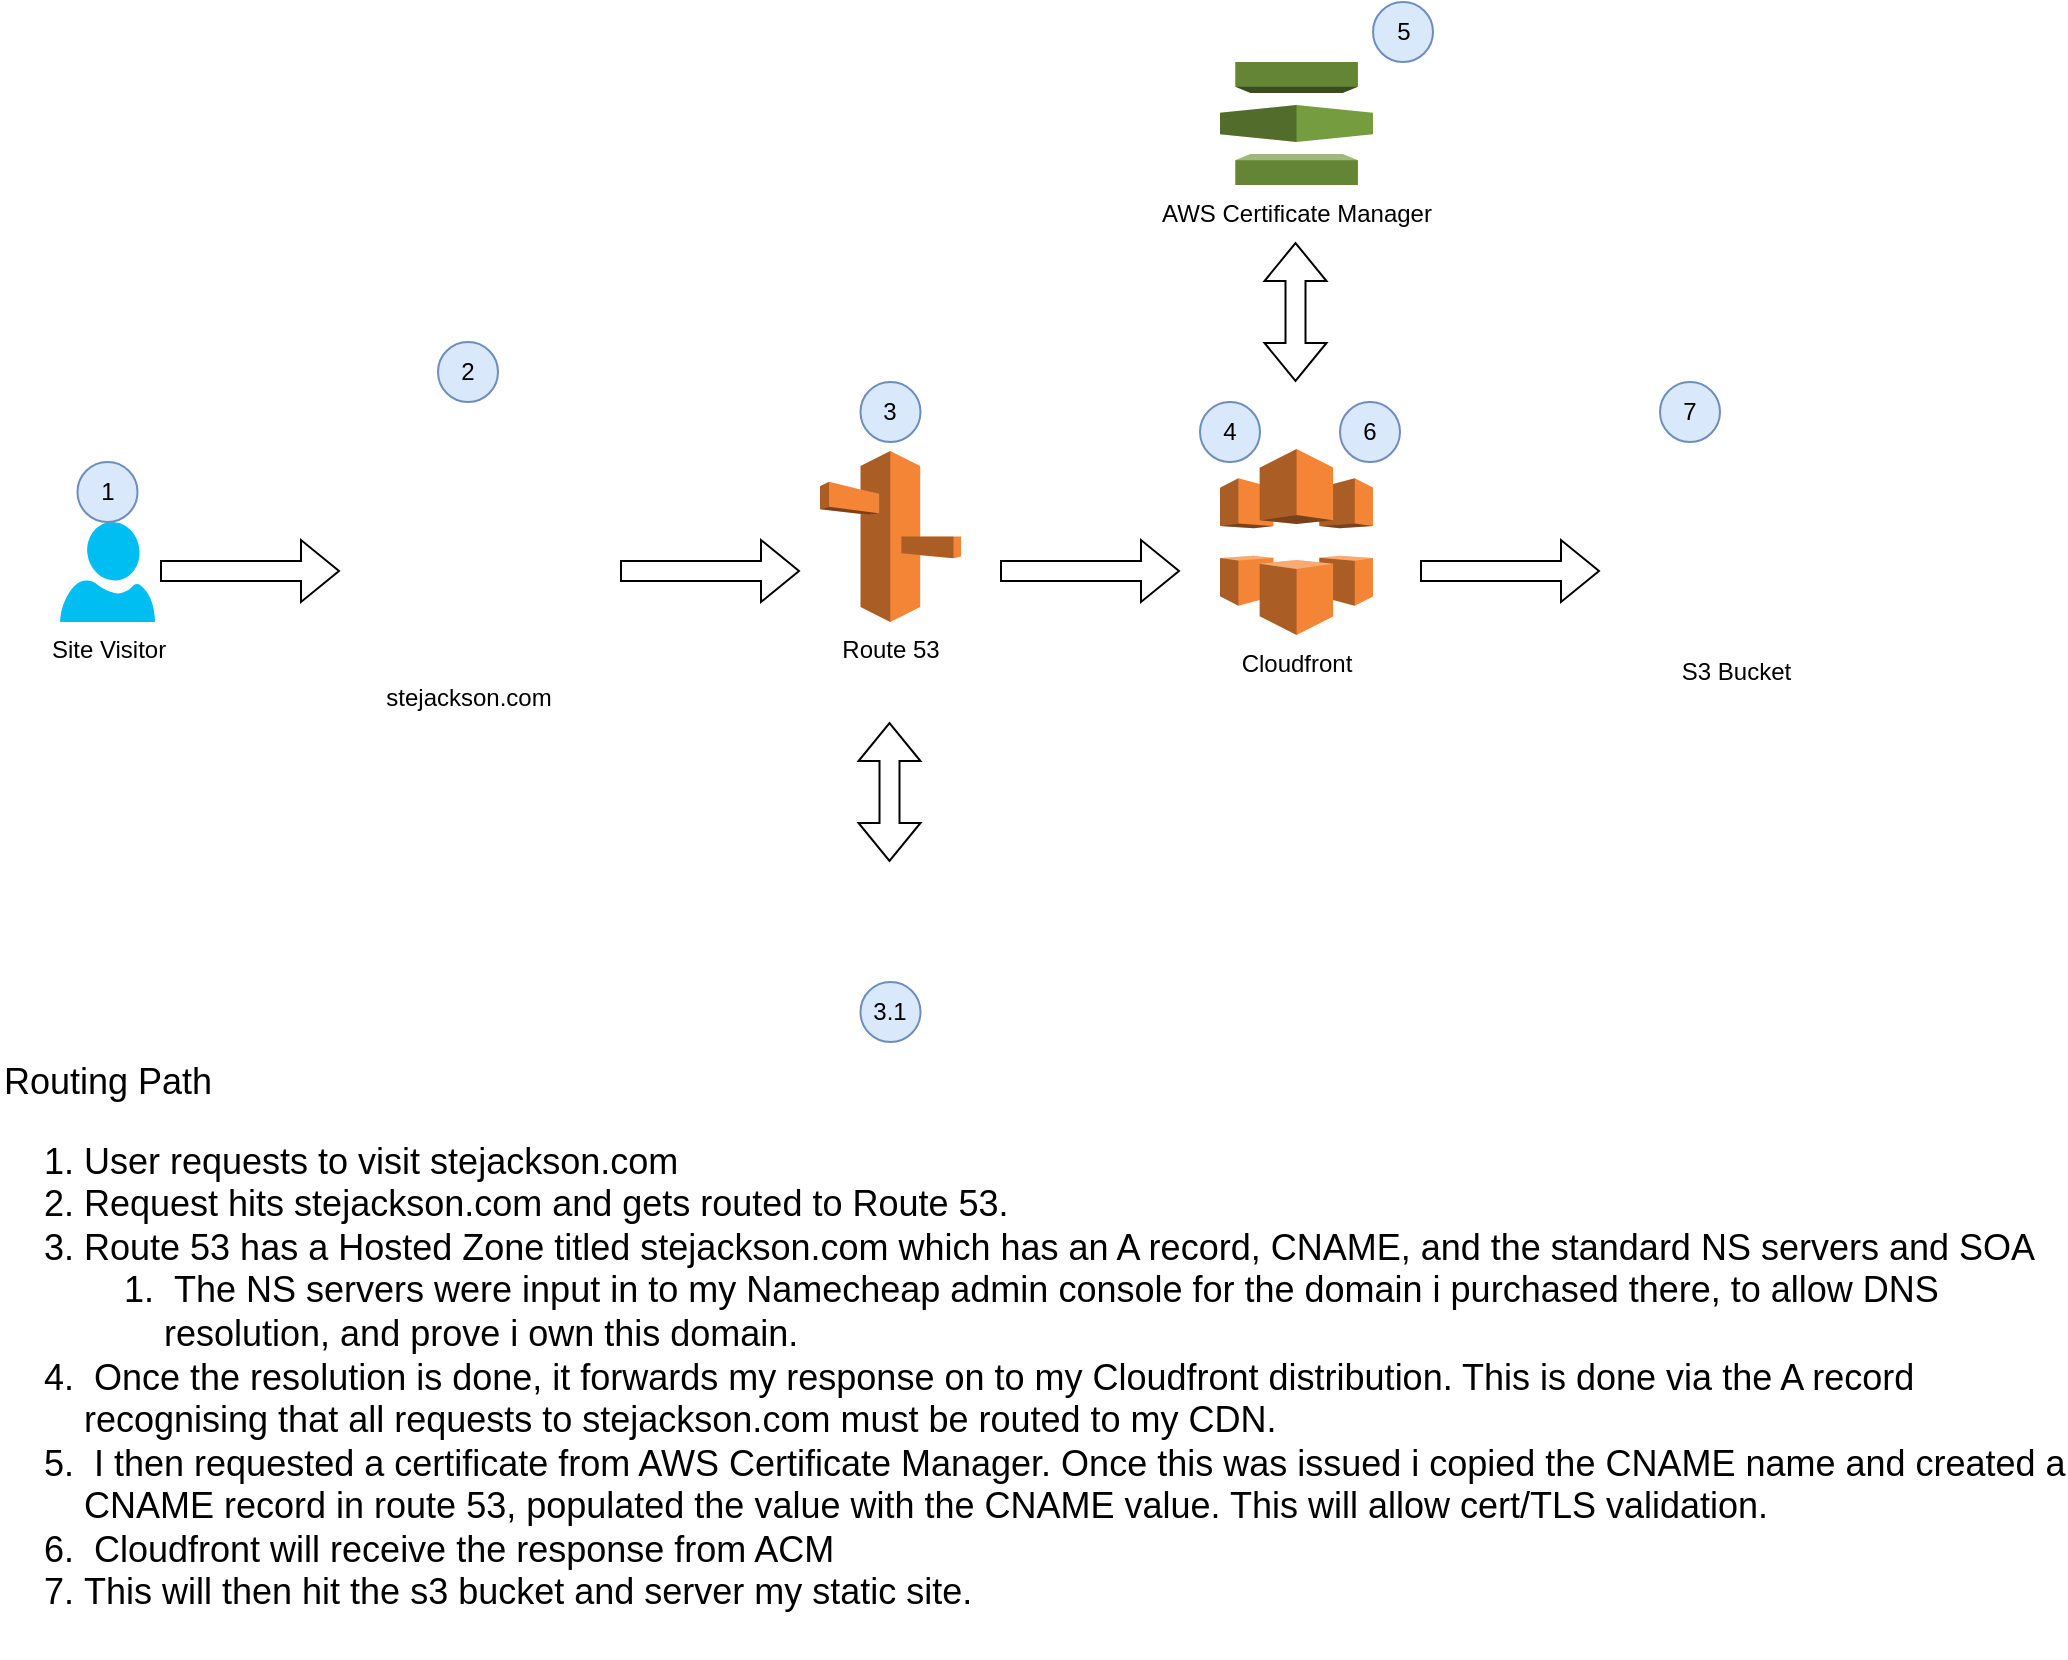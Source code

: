<mxfile version="24.1.0" type="device">
  <diagram name="Page-1" id="fKqLV18iu5lFmGmaRMh4">
    <mxGraphModel dx="1242" dy="722" grid="1" gridSize="10" guides="1" tooltips="1" connect="1" arrows="1" fold="1" page="1" pageScale="1" pageWidth="827" pageHeight="1169" math="0" shadow="0">
      <root>
        <mxCell id="0" />
        <mxCell id="1" parent="0" />
        <mxCell id="MNxx_mJBA3z7f61Xm1qV-3" value="stejackson.com" style="shape=image;html=1;verticalAlign=top;verticalLabelPosition=bottom;labelBackgroundColor=#ffffff;imageAspect=0;aspect=fixed;image=https://cdn1.iconfinder.com/data/icons/nuove/128x128/filesystems/www.png" vertex="1" parent="1">
          <mxGeometry x="210" y="266" width="128" height="128" as="geometry" />
        </mxCell>
        <mxCell id="MNxx_mJBA3z7f61Xm1qV-5" value="Site Visitor" style="verticalLabelPosition=bottom;html=1;verticalAlign=top;align=center;strokeColor=none;fillColor=#00BEF2;shape=mxgraph.azure.user;" vertex="1" parent="1">
          <mxGeometry x="70" y="320" width="47.5" height="50" as="geometry" />
        </mxCell>
        <mxCell id="MNxx_mJBA3z7f61Xm1qV-6" value="Route 53" style="outlineConnect=0;dashed=0;verticalLabelPosition=bottom;verticalAlign=top;align=center;html=1;shape=mxgraph.aws3.route_53;fillColor=#F58536;gradientColor=none;" vertex="1" parent="1">
          <mxGeometry x="450" y="284.5" width="70.5" height="85.5" as="geometry" />
        </mxCell>
        <mxCell id="MNxx_mJBA3z7f61Xm1qV-7" value="" style="shape=image;verticalLabelPosition=bottom;labelBackgroundColor=default;verticalAlign=top;aspect=fixed;imageAspect=0;image=https://upload.wikimedia.org/wikipedia/commons/thumb/2/2c/Namecheap_Logo.svg/2560px-Namecheap_Logo.svg.png;" vertex="1" parent="1">
          <mxGeometry x="390" y="500" width="210" height="38.15" as="geometry" />
        </mxCell>
        <mxCell id="MNxx_mJBA3z7f61Xm1qV-10" value="" style="shape=flexArrow;endArrow=classic;html=1;rounded=0;" edge="1" parent="1">
          <mxGeometry width="50" height="50" relative="1" as="geometry">
            <mxPoint x="120" y="344.5" as="sourcePoint" />
            <mxPoint x="210" y="344.5" as="targetPoint" />
          </mxGeometry>
        </mxCell>
        <mxCell id="MNxx_mJBA3z7f61Xm1qV-11" value="" style="shape=flexArrow;endArrow=classic;html=1;rounded=0;" edge="1" parent="1">
          <mxGeometry width="50" height="50" relative="1" as="geometry">
            <mxPoint x="350" y="344.5" as="sourcePoint" />
            <mxPoint x="440" y="344.5" as="targetPoint" />
          </mxGeometry>
        </mxCell>
        <mxCell id="MNxx_mJBA3z7f61Xm1qV-12" value="" style="shape=flexArrow;endArrow=classic;startArrow=classic;html=1;rounded=0;" edge="1" parent="1">
          <mxGeometry width="100" height="100" relative="1" as="geometry">
            <mxPoint x="687.75" y="180" as="sourcePoint" />
            <mxPoint x="687.75" y="250" as="targetPoint" />
          </mxGeometry>
        </mxCell>
        <mxCell id="MNxx_mJBA3z7f61Xm1qV-13" value="Cloudfront" style="outlineConnect=0;dashed=0;verticalLabelPosition=bottom;verticalAlign=top;align=center;html=1;shape=mxgraph.aws3.cloudfront;fillColor=#F58536;gradientColor=none;" vertex="1" parent="1">
          <mxGeometry x="650" y="283.5" width="76.5" height="93" as="geometry" />
        </mxCell>
        <mxCell id="MNxx_mJBA3z7f61Xm1qV-14" value="" style="shape=flexArrow;endArrow=classic;html=1;rounded=0;" edge="1" parent="1">
          <mxGeometry width="50" height="50" relative="1" as="geometry">
            <mxPoint x="540" y="344.5" as="sourcePoint" />
            <mxPoint x="630" y="344.5" as="targetPoint" />
          </mxGeometry>
        </mxCell>
        <mxCell id="MNxx_mJBA3z7f61Xm1qV-15" value="" style="shape=flexArrow;endArrow=classic;html=1;rounded=0;" edge="1" parent="1">
          <mxGeometry width="50" height="50" relative="1" as="geometry">
            <mxPoint x="750" y="344.5" as="sourcePoint" />
            <mxPoint x="840" y="344.5" as="targetPoint" />
          </mxGeometry>
        </mxCell>
        <mxCell id="MNxx_mJBA3z7f61Xm1qV-16" value="AWS Certificate Manager" style="outlineConnect=0;dashed=0;verticalLabelPosition=bottom;verticalAlign=top;align=center;html=1;shape=mxgraph.aws3.certificate_manager;fillColor=#759C3E;gradientColor=none;" vertex="1" parent="1">
          <mxGeometry x="650" y="90" width="76.5" height="61.5" as="geometry" />
        </mxCell>
        <mxCell id="MNxx_mJBA3z7f61Xm1qV-17" value="" style="shape=flexArrow;endArrow=classic;startArrow=classic;html=1;rounded=0;" edge="1" parent="1">
          <mxGeometry width="100" height="100" relative="1" as="geometry">
            <mxPoint x="484.75" y="420" as="sourcePoint" />
            <mxPoint x="484.75" y="490" as="targetPoint" />
          </mxGeometry>
        </mxCell>
        <mxCell id="MNxx_mJBA3z7f61Xm1qV-19" value="S3 Bucket&#xa;" style="shape=image;verticalLabelPosition=bottom;labelBackgroundColor=default;verticalAlign=top;aspect=fixed;imageAspect=0;image=https://seeklogo.com/images/A/amazon-s3-simple-storage-service-logo-9A3F37976E-seeklogo.com.png;" vertex="1" parent="1">
          <mxGeometry x="860" y="284.5" width="96.5" height="96.5" as="geometry" />
        </mxCell>
        <mxCell id="MNxx_mJBA3z7f61Xm1qV-20" value="1" style="ellipse;whiteSpace=wrap;html=1;fillColor=#dae8fc;strokeColor=#6c8ebf;" vertex="1" parent="1">
          <mxGeometry x="78.75" y="290" width="30" height="30" as="geometry" />
        </mxCell>
        <mxCell id="MNxx_mJBA3z7f61Xm1qV-21" value="2" style="ellipse;whiteSpace=wrap;html=1;fillColor=#dae8fc;strokeColor=#6c8ebf;" vertex="1" parent="1">
          <mxGeometry x="259" y="230" width="30" height="30" as="geometry" />
        </mxCell>
        <mxCell id="MNxx_mJBA3z7f61Xm1qV-22" value="3" style="ellipse;whiteSpace=wrap;html=1;fillColor=#dae8fc;strokeColor=#6c8ebf;" vertex="1" parent="1">
          <mxGeometry x="470.25" y="250" width="30" height="30" as="geometry" />
        </mxCell>
        <mxCell id="MNxx_mJBA3z7f61Xm1qV-23" value="3.1" style="ellipse;whiteSpace=wrap;html=1;fillColor=#dae8fc;strokeColor=#6c8ebf;" vertex="1" parent="1">
          <mxGeometry x="470.25" y="550" width="30" height="30" as="geometry" />
        </mxCell>
        <mxCell id="MNxx_mJBA3z7f61Xm1qV-24" value="4" style="ellipse;whiteSpace=wrap;html=1;fillColor=#dae8fc;strokeColor=#6c8ebf;" vertex="1" parent="1">
          <mxGeometry x="640" y="260" width="30" height="30" as="geometry" />
        </mxCell>
        <mxCell id="MNxx_mJBA3z7f61Xm1qV-25" value="5" style="ellipse;whiteSpace=wrap;html=1;fillColor=#dae8fc;strokeColor=#6c8ebf;" vertex="1" parent="1">
          <mxGeometry x="726.5" y="60" width="30" height="30" as="geometry" />
        </mxCell>
        <mxCell id="MNxx_mJBA3z7f61Xm1qV-26" value="7" style="ellipse;whiteSpace=wrap;html=1;fillColor=#dae8fc;strokeColor=#6c8ebf;" vertex="1" parent="1">
          <mxGeometry x="870" y="250" width="30" height="30" as="geometry" />
        </mxCell>
        <mxCell id="MNxx_mJBA3z7f61Xm1qV-27" value="6" style="ellipse;whiteSpace=wrap;html=1;fillColor=#dae8fc;strokeColor=#6c8ebf;" vertex="1" parent="1">
          <mxGeometry x="710" y="260" width="30" height="30" as="geometry" />
        </mxCell>
        <mxCell id="MNxx_mJBA3z7f61Xm1qV-29" value="&lt;div&gt;&lt;span style=&quot;font-size: 18px;&quot;&gt;Routing Path&lt;/span&gt;&lt;/div&gt;&lt;ol style=&quot;font-size: 18px;&quot;&gt;&lt;li&gt;User requests to visit stejackson.com&amp;nbsp;&amp;nbsp;&lt;/li&gt;&lt;li&gt;Request hits stejackson.com and gets routed to Route 53.&lt;/li&gt;&lt;li&gt;Route 53 has a Hosted Zone titled stejackson.com which has an A record, CNAME, and the standard NS servers and SOA&amp;nbsp;&lt;br&gt;&lt;/li&gt;&lt;ol&gt;&lt;li&gt;&amp;nbsp;The NS servers were input in to my Namecheap admin console for the domain i purchased there, to allow DNS resolution, and prove i own this domain.&amp;nbsp;&lt;/li&gt;&lt;/ol&gt;&lt;li&gt;&amp;nbsp;Once the resolution is done, it forwards my response on to my Cloudfront distribution. This is done via the A record recognising that all requests to stejackson.com must be routed to my CDN.&amp;nbsp;&amp;nbsp;&lt;/li&gt;&lt;li&gt;&amp;nbsp;I then requested a certificate from AWS Certificate Manager. Once this was issued i copied the CNAME name and created a CNAME record in route 53, populated the value with the CNAME value. This will allow cert/TLS validation.&amp;nbsp;&lt;/li&gt;&lt;li&gt;&amp;nbsp;Cloudfront will receive the response from ACM&amp;nbsp;&lt;/li&gt;&lt;li&gt;This will then hit the s3 bucket and server my static site.&lt;/li&gt;&lt;/ol&gt;" style="text;html=1;align=left;verticalAlign=middle;whiteSpace=wrap;rounded=0;" vertex="1" parent="1">
          <mxGeometry x="40" y="585" width="1032.5" height="303" as="geometry" />
        </mxCell>
      </root>
    </mxGraphModel>
  </diagram>
</mxfile>
